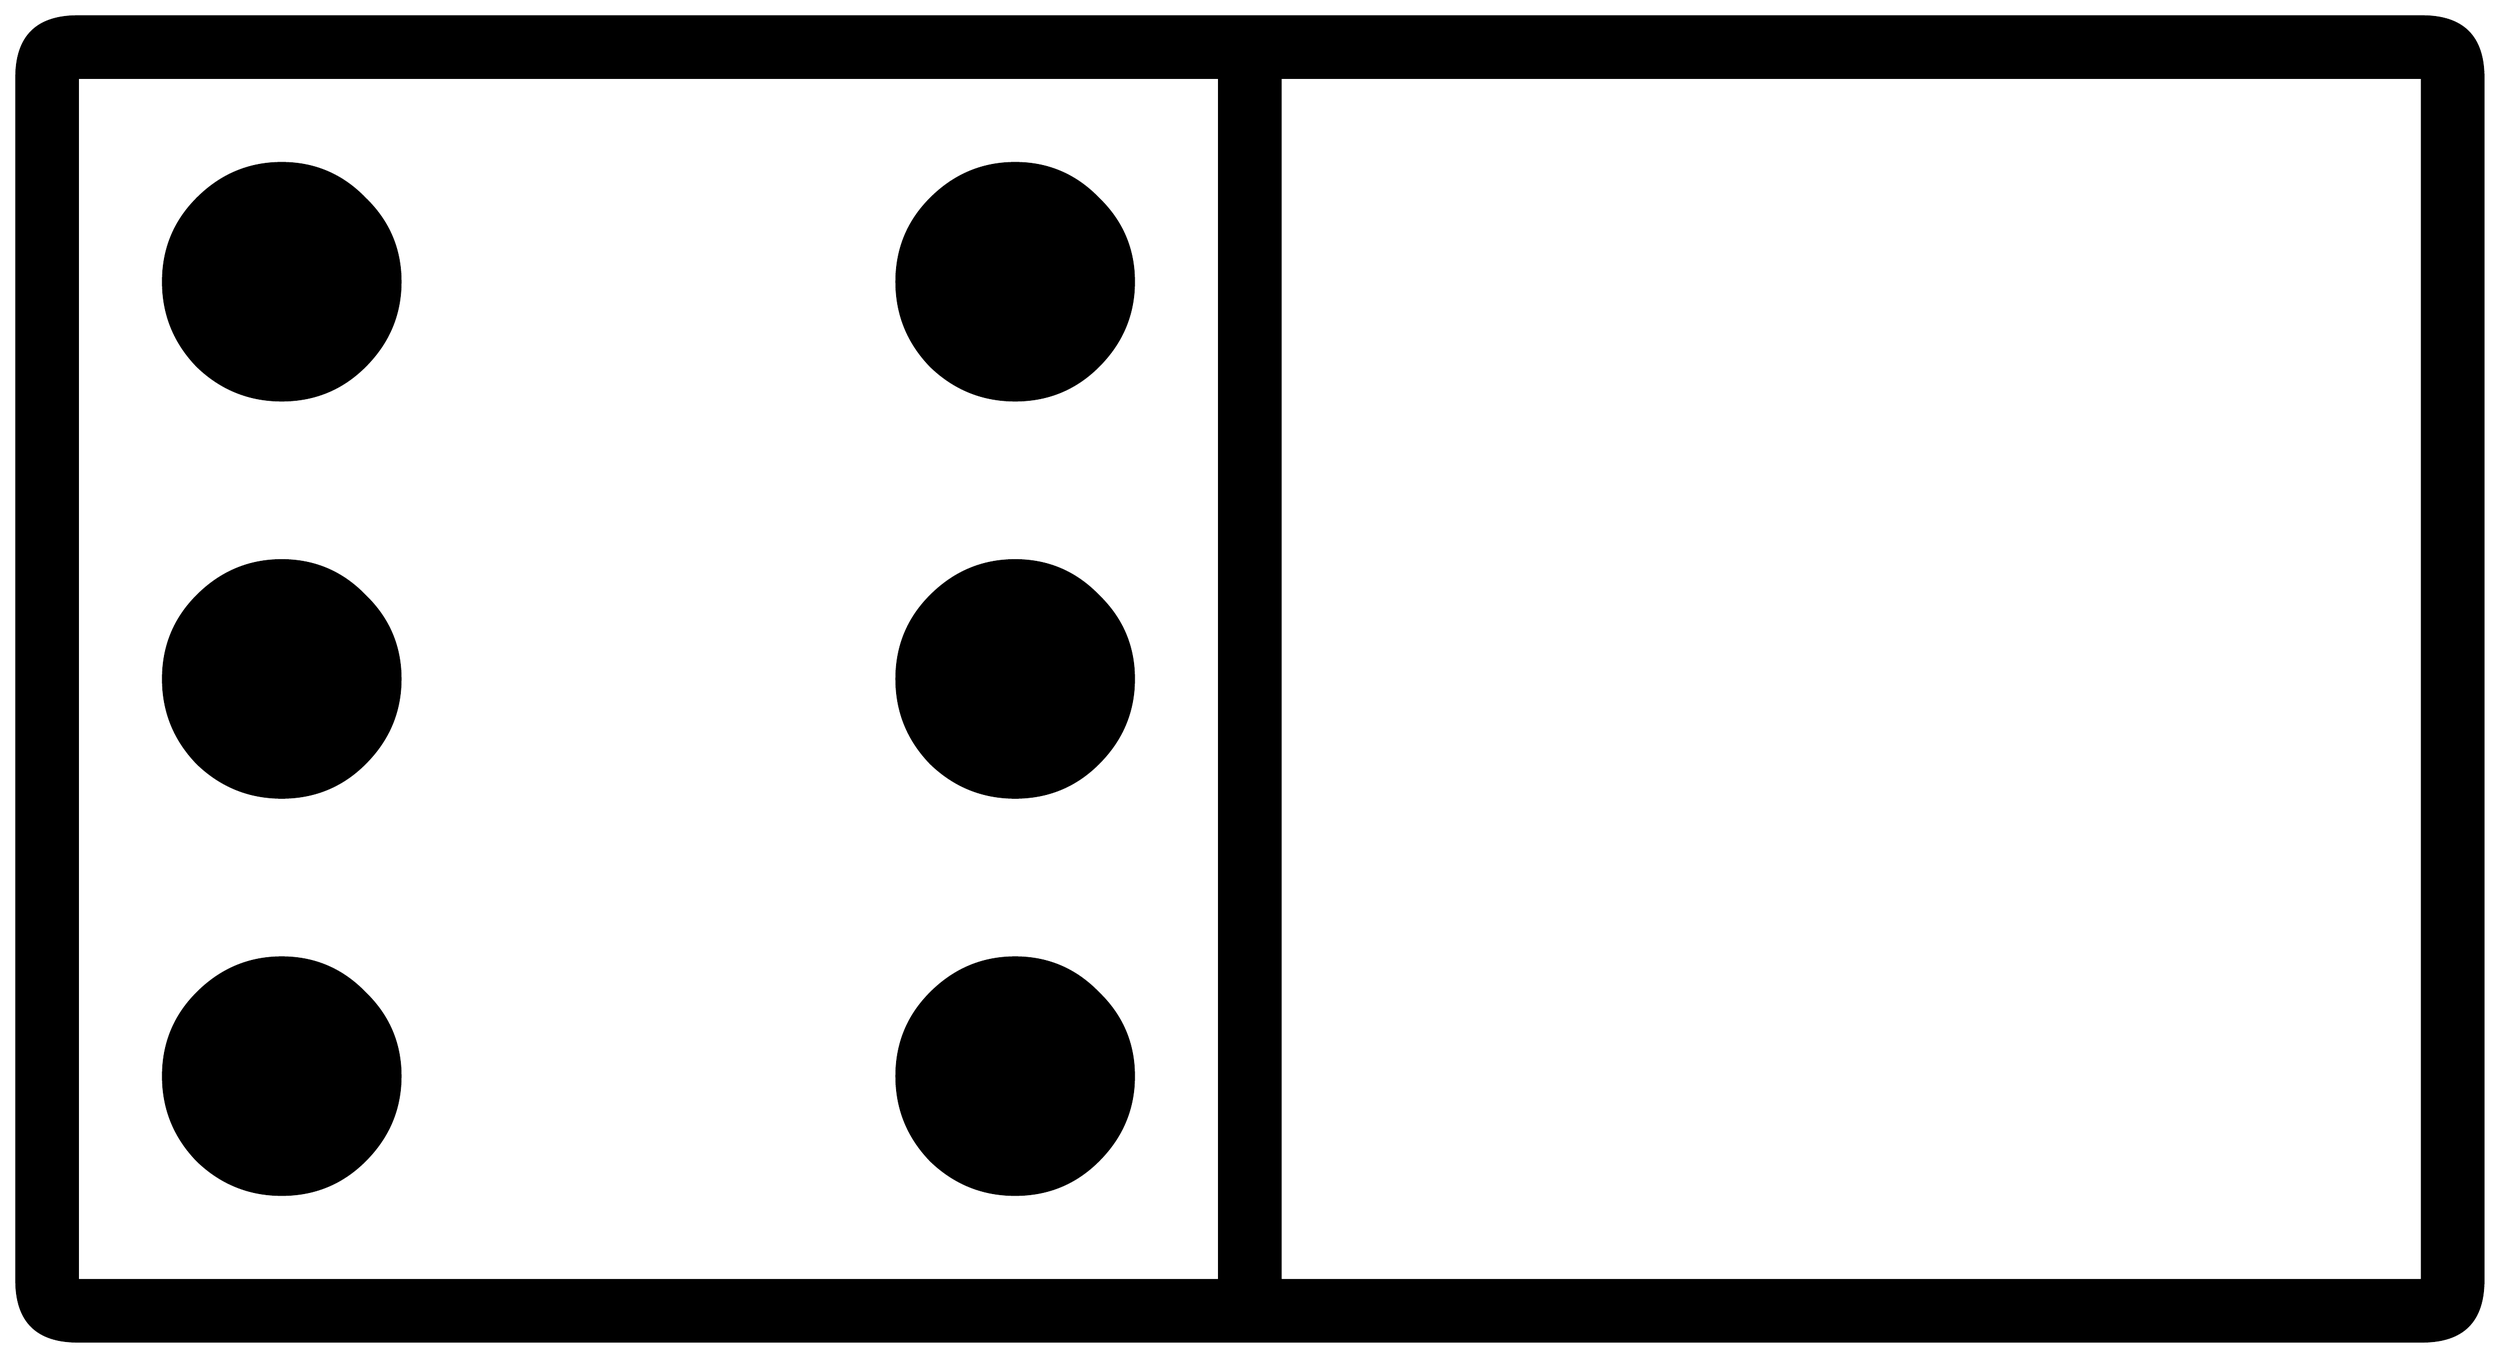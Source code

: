 


\begin{tikzpicture}[y=0.80pt, x=0.80pt, yscale=-1.0, xscale=1.0, inner sep=0pt, outer sep=0pt]
\begin{scope}[shift={(100.0,1706.0)},nonzero rule]
  \path[draw=.,fill=.,line width=1.600pt] (2033.0,-90.0) .. controls
    (2033.0,-56.667) and (2016.333,-40.0) .. (1983.0,-40.0) --
    (65.0,-40.0) .. controls (31.667,-40.0) and (15.0,-56.667) ..
    (15.0,-90.0) -- (15.0,-1074.0) .. controls (15.0,-1107.333)
    and (31.667,-1124.0) .. (65.0,-1124.0) -- (1983.0,-1124.0) ..
    controls (2016.333,-1124.0) and (2033.0,-1107.333) ..
    (2033.0,-1074.0) -- (2033.0,-90.0) -- cycle(1983.0,-90.0) --
    (1983.0,-1074.0) -- (1049.0,-1074.0) -- (1049.0,-90.0) --
    (1983.0,-90.0) -- cycle(999.0,-90.0) -- (999.0,-1074.0) --
    (65.0,-1074.0) -- (65.0,-90.0) -- (999.0,-90.0) --
    cycle(929.0,-907.0) .. controls (929.0,-880.333) and
    (919.333,-857.333) .. (900.0,-838.0) .. controls (881.333,-819.333)
    and (858.667,-810.0) .. (832.0,-810.0) .. controls
    (805.333,-810.0) and (782.333,-819.333) .. (763.0,-838.0) ..
    controls (744.333,-857.333) and (735.0,-880.333) .. (735.0,-907.0)
    .. controls (735.0,-933.667) and (744.333,-956.333) ..
    (763.0,-975.0) .. controls (782.333,-994.333) and
    (805.333,-1004.0) .. (832.0,-1004.0) .. controls
    (858.667,-1004.0) and (881.333,-994.333) .. (900.0,-975.0) ..
    controls (919.333,-956.333) and (929.0,-933.667) .. (929.0,-907.0)
    -- cycle(929.0,-582.0) .. controls (929.0,-555.333) and
    (919.333,-532.333) .. (900.0,-513.0) .. controls (881.333,-494.333)
    and (858.667,-485.0) .. (832.0,-485.0) .. controls
    (805.333,-485.0) and (782.333,-494.333) .. (763.0,-513.0) ..
    controls (744.333,-532.333) and (735.0,-555.333) .. (735.0,-582.0)
    .. controls (735.0,-608.667) and (744.333,-631.333) ..
    (763.0,-650.0) .. controls (782.333,-669.333) and (805.333,-679.0)
    .. (832.0,-679.0) .. controls (858.667,-679.0) and
    (881.333,-669.333) .. (900.0,-650.0) .. controls (919.333,-631.333)
    and (929.0,-608.667) .. (929.0,-582.0) -- cycle(329.0,-907.0)
    .. controls (329.0,-880.333) and (319.333,-857.333) ..
    (300.0,-838.0) .. controls (281.333,-819.333) and (258.667,-810.0)
    .. (232.0,-810.0) .. controls (205.333,-810.0) and
    (182.333,-819.333) .. (163.0,-838.0) .. controls (144.333,-857.333)
    and (135.0,-880.333) .. (135.0,-907.0) .. controls
    (135.0,-933.667) and (144.333,-956.333) .. (163.0,-975.0) ..
    controls (182.333,-994.333) and (205.333,-1004.0) ..
    (232.0,-1004.0) .. controls (258.667,-1004.0) and
    (281.333,-994.333) .. (300.0,-975.0) .. controls (319.333,-956.333)
    and (329.0,-933.667) .. (329.0,-907.0) -- cycle(929.0,-257.0)
    .. controls (929.0,-230.333) and (919.333,-207.333) ..
    (900.0,-188.0) .. controls (881.333,-169.333) and (858.667,-160.0)
    .. (832.0,-160.0) .. controls (805.333,-160.0) and
    (782.333,-169.333) .. (763.0,-188.0) .. controls (744.333,-207.333)
    and (735.0,-230.333) .. (735.0,-257.0) .. controls
    (735.0,-283.667) and (744.333,-306.333) .. (763.0,-325.0) ..
    controls (782.333,-344.333) and (805.333,-354.0) .. (832.0,-354.0)
    .. controls (858.667,-354.0) and (881.333,-344.333) ..
    (900.0,-325.0) .. controls (919.333,-306.333) and (929.0,-283.667)
    .. (929.0,-257.0) -- cycle(329.0,-582.0) .. controls
    (329.0,-555.333) and (319.333,-532.333) .. (300.0,-513.0) ..
    controls (281.333,-494.333) and (258.667,-485.0) .. (232.0,-485.0)
    .. controls (205.333,-485.0) and (182.333,-494.333) ..
    (163.0,-513.0) .. controls (144.333,-532.333) and (135.0,-555.333)
    .. (135.0,-582.0) .. controls (135.0,-608.667) and
    (144.333,-631.333) .. (163.0,-650.0) .. controls (182.333,-669.333)
    and (205.333,-679.0) .. (232.0,-679.0) .. controls
    (258.667,-679.0) and (281.333,-669.333) .. (300.0,-650.0) ..
    controls (319.333,-631.333) and (329.0,-608.667) .. (329.0,-582.0)
    -- cycle(329.0,-257.0) .. controls (329.0,-230.333) and
    (319.333,-207.333) .. (300.0,-188.0) .. controls (281.333,-169.333)
    and (258.667,-160.0) .. (232.0,-160.0) .. controls
    (205.333,-160.0) and (182.333,-169.333) .. (163.0,-188.0) ..
    controls (144.333,-207.333) and (135.0,-230.333) .. (135.0,-257.0)
    .. controls (135.0,-283.667) and (144.333,-306.333) ..
    (163.0,-325.0) .. controls (182.333,-344.333) and (205.333,-354.0)
    .. (232.0,-354.0) .. controls (258.667,-354.0) and
    (281.333,-344.333) .. (300.0,-325.0) .. controls (319.333,-306.333)
    and (329.0,-283.667) .. (329.0,-257.0) -- cycle;
\end{scope}

\end{tikzpicture}

